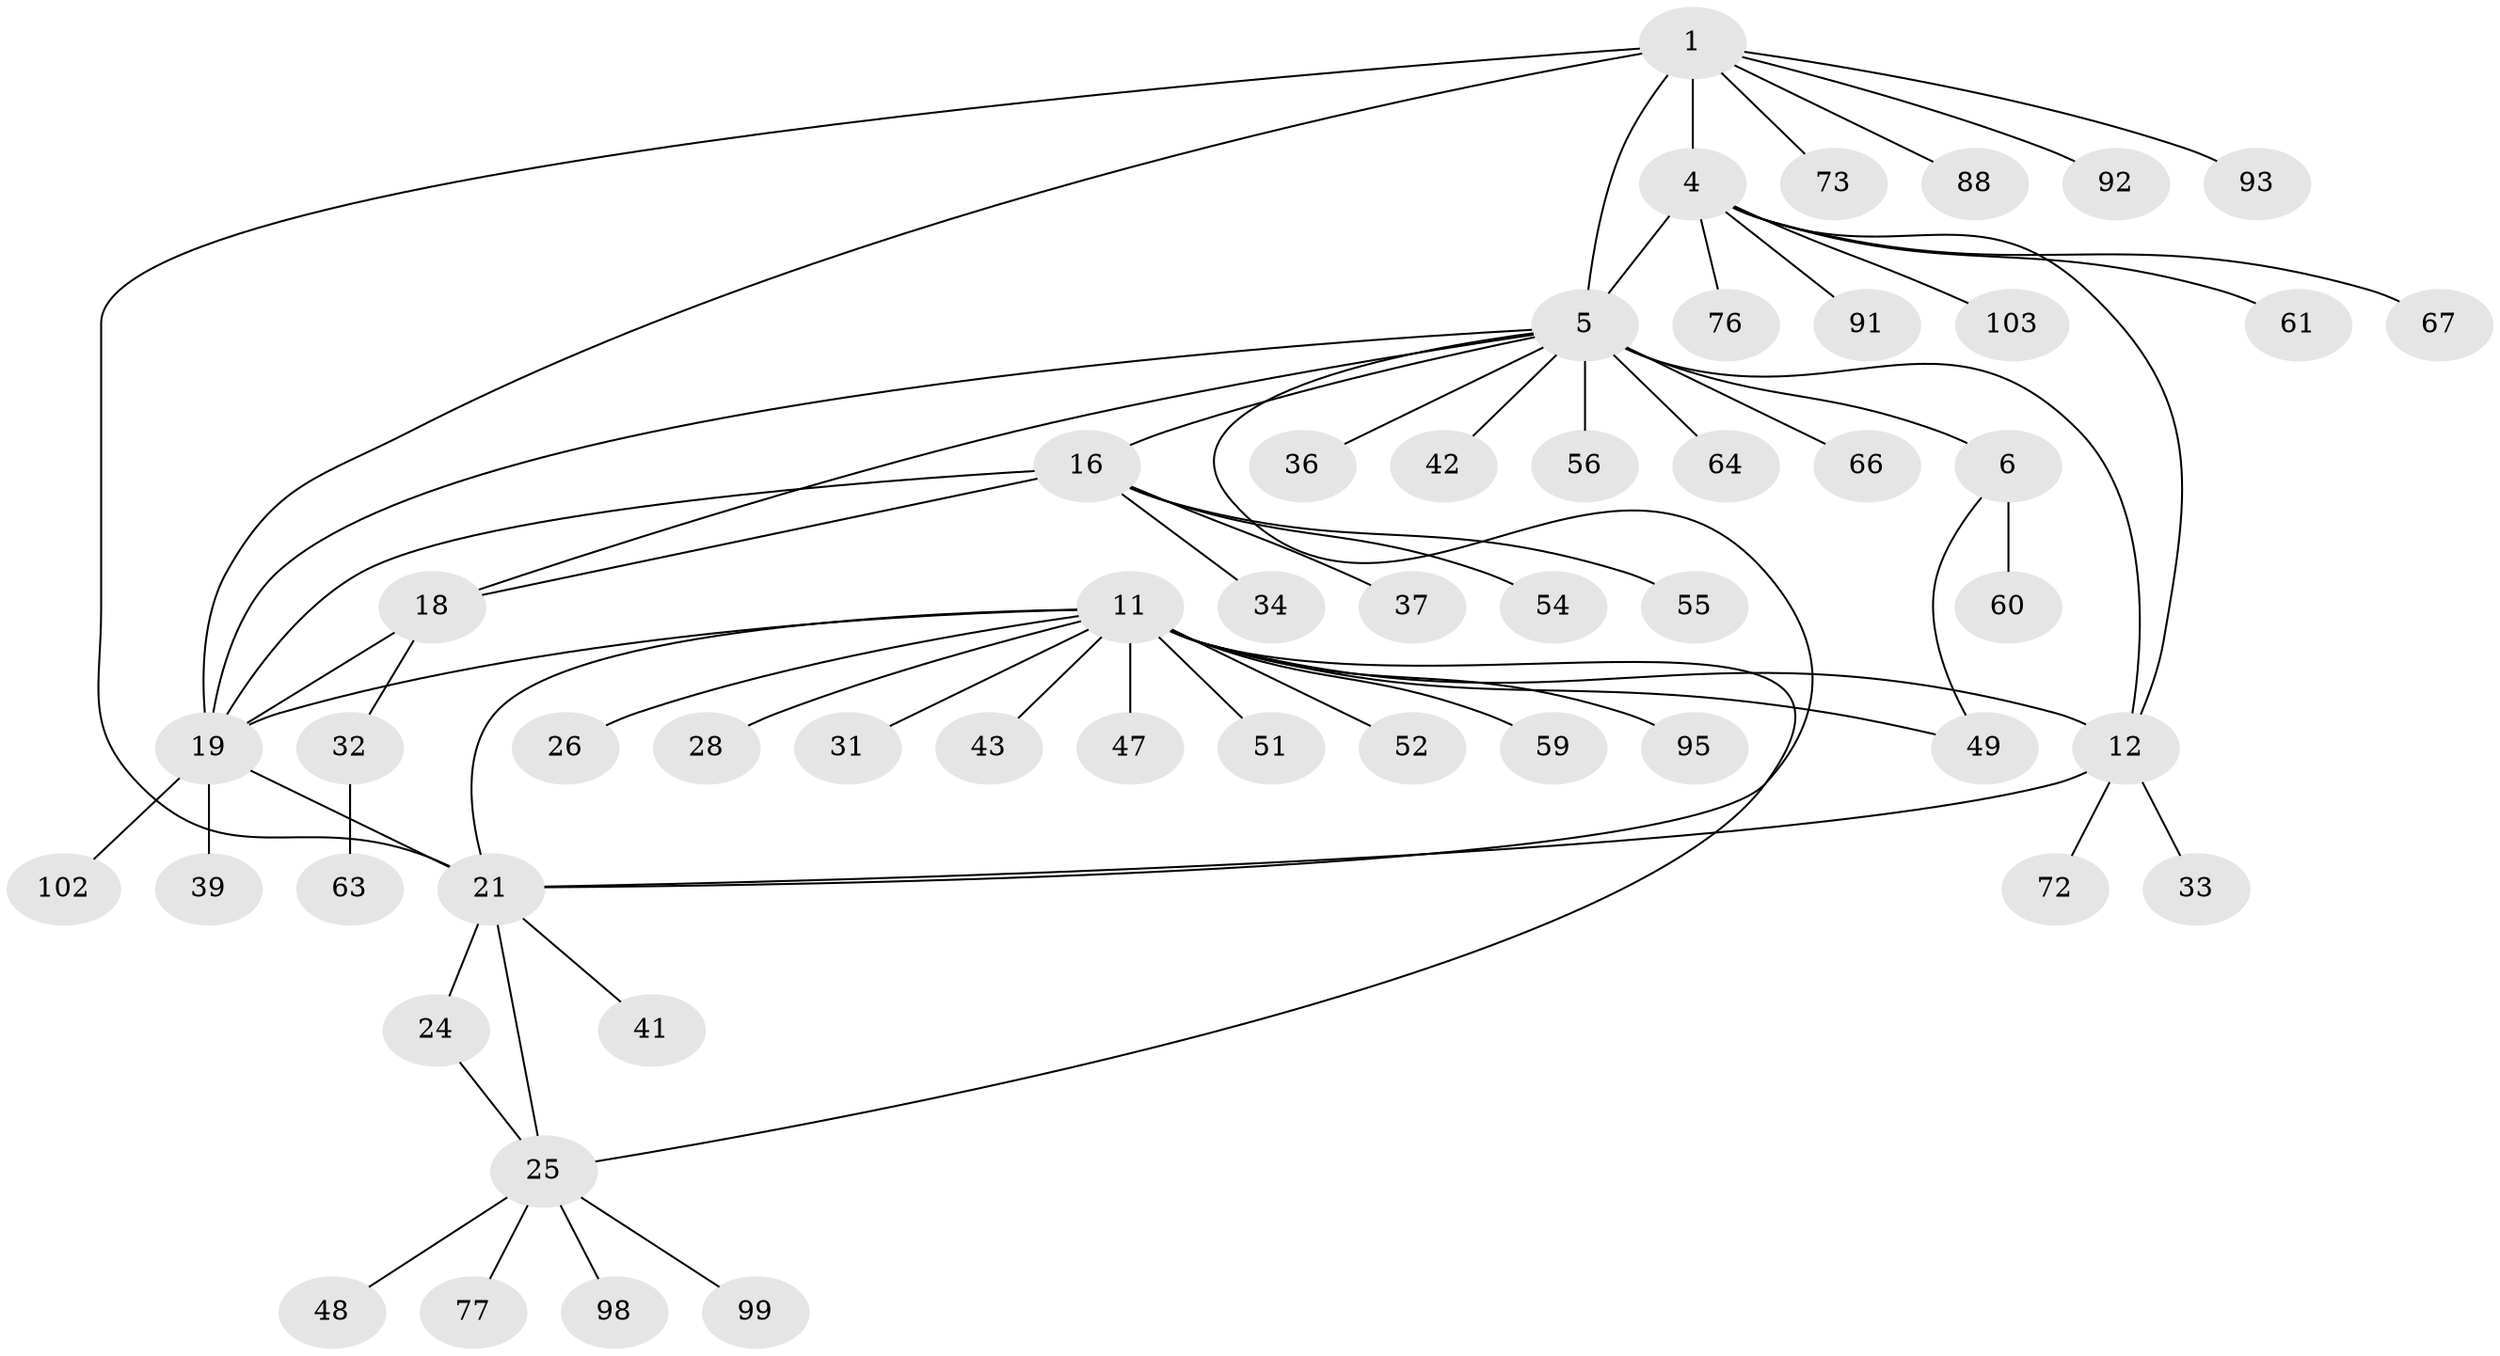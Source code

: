// original degree distribution, {5: 0.038461538461538464, 9: 0.08653846153846154, 6: 0.028846153846153848, 10: 0.009615384615384616, 8: 0.038461538461538464, 7: 0.038461538461538464, 1: 0.6057692307692307, 2: 0.10576923076923077, 3: 0.038461538461538464, 4: 0.009615384615384616}
// Generated by graph-tools (version 1.1) at 2025/15/03/09/25 04:15:45]
// undirected, 52 vertices, 65 edges
graph export_dot {
graph [start="1"]
  node [color=gray90,style=filled];
  1 [super="+2+3"];
  4;
  5 [super="+89+7+58+17"];
  6 [super="+87+70+45+29"];
  11 [super="+50+82+81+13+14"];
  12;
  16 [super="+65+74+35"];
  18;
  19 [super="+46+20"];
  21 [super="+23+22"];
  24 [super="+104"];
  25;
  26;
  28;
  31;
  32;
  33;
  34;
  36;
  37;
  39;
  41;
  42 [super="+44"];
  43;
  47;
  48;
  49;
  51;
  52;
  54;
  55;
  56;
  59;
  60;
  61;
  63;
  64;
  66;
  67;
  72 [super="+90"];
  73 [super="+75"];
  76 [super="+83+85"];
  77;
  88;
  91;
  92;
  93;
  95;
  98;
  99;
  102;
  103;
  1 -- 4 [weight=3];
  1 -- 5 [weight=3];
  1 -- 93;
  1 -- 73;
  1 -- 21 [weight=2];
  1 -- 88;
  1 -- 92;
  1 -- 19;
  4 -- 5;
  4 -- 12;
  4 -- 61;
  4 -- 67;
  4 -- 76;
  4 -- 91;
  4 -- 103;
  5 -- 64;
  5 -- 66;
  5 -- 36;
  5 -- 6 [weight=4];
  5 -- 42;
  5 -- 12;
  5 -- 56;
  5 -- 21;
  5 -- 16;
  5 -- 18;
  5 -- 19 [weight=2];
  6 -- 49;
  6 -- 60;
  11 -- 12 [weight=4];
  11 -- 52;
  11 -- 51;
  11 -- 59;
  11 -- 31;
  11 -- 47;
  11 -- 19;
  11 -- 43;
  11 -- 49;
  11 -- 21;
  11 -- 25;
  11 -- 26;
  11 -- 28;
  11 -- 95;
  12 -- 33;
  12 -- 72;
  12 -- 21;
  16 -- 18;
  16 -- 19 [weight=2];
  16 -- 34;
  16 -- 55;
  16 -- 37;
  16 -- 54;
  18 -- 19 [weight=2];
  18 -- 32;
  19 -- 39;
  19 -- 102;
  19 -- 21;
  21 -- 24 [weight=3];
  21 -- 25 [weight=3];
  21 -- 41;
  24 -- 25;
  25 -- 48;
  25 -- 77;
  25 -- 98;
  25 -- 99;
  32 -- 63;
}
